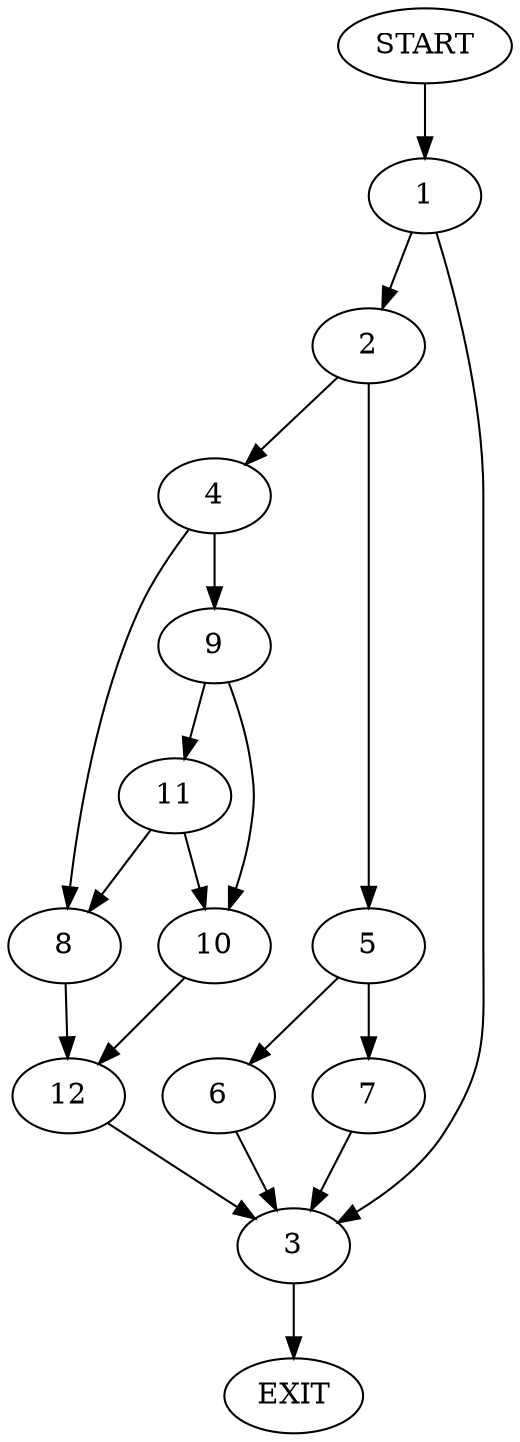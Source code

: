 digraph {
0 [label="START"]
13 [label="EXIT"]
0 -> 1
1 -> 2
1 -> 3
2 -> 4
2 -> 5
3 -> 13
5 -> 6
5 -> 7
4 -> 8
4 -> 9
6 -> 3
7 -> 3
9 -> 10
9 -> 11
8 -> 12
10 -> 12
11 -> 8
11 -> 10
12 -> 3
}
